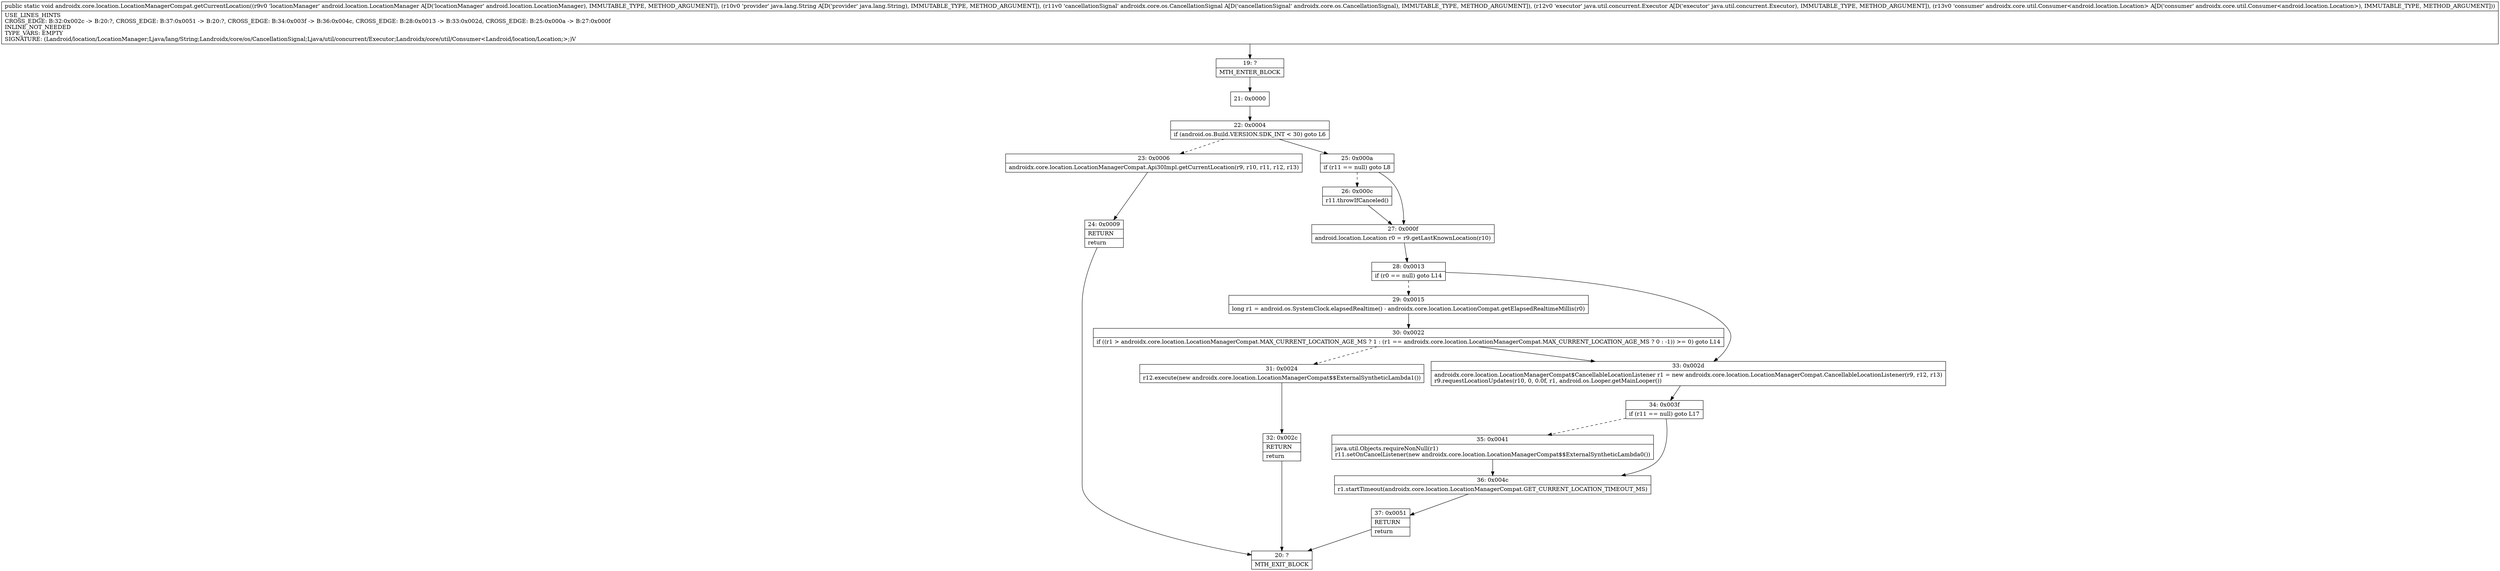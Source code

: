 digraph "CFG forandroidx.core.location.LocationManagerCompat.getCurrentLocation(Landroid\/location\/LocationManager;Ljava\/lang\/String;Landroidx\/core\/os\/CancellationSignal;Ljava\/util\/concurrent\/Executor;Landroidx\/core\/util\/Consumer;)V" {
Node_19 [shape=record,label="{19\:\ ?|MTH_ENTER_BLOCK\l}"];
Node_21 [shape=record,label="{21\:\ 0x0000}"];
Node_22 [shape=record,label="{22\:\ 0x0004|if (android.os.Build.VERSION.SDK_INT \< 30) goto L6\l}"];
Node_23 [shape=record,label="{23\:\ 0x0006|androidx.core.location.LocationManagerCompat.Api30Impl.getCurrentLocation(r9, r10, r11, r12, r13)\l}"];
Node_24 [shape=record,label="{24\:\ 0x0009|RETURN\l|return\l}"];
Node_20 [shape=record,label="{20\:\ ?|MTH_EXIT_BLOCK\l}"];
Node_25 [shape=record,label="{25\:\ 0x000a|if (r11 == null) goto L8\l}"];
Node_26 [shape=record,label="{26\:\ 0x000c|r11.throwIfCanceled()\l}"];
Node_27 [shape=record,label="{27\:\ 0x000f|android.location.Location r0 = r9.getLastKnownLocation(r10)\l}"];
Node_28 [shape=record,label="{28\:\ 0x0013|if (r0 == null) goto L14\l}"];
Node_29 [shape=record,label="{29\:\ 0x0015|long r1 = android.os.SystemClock.elapsedRealtime() \- androidx.core.location.LocationCompat.getElapsedRealtimeMillis(r0)\l}"];
Node_30 [shape=record,label="{30\:\ 0x0022|if ((r1 \> androidx.core.location.LocationManagerCompat.MAX_CURRENT_LOCATION_AGE_MS ? 1 : (r1 == androidx.core.location.LocationManagerCompat.MAX_CURRENT_LOCATION_AGE_MS ? 0 : \-1)) \>= 0) goto L14\l}"];
Node_31 [shape=record,label="{31\:\ 0x0024|r12.execute(new androidx.core.location.LocationManagerCompat$$ExternalSyntheticLambda1())\l}"];
Node_32 [shape=record,label="{32\:\ 0x002c|RETURN\l|return\l}"];
Node_33 [shape=record,label="{33\:\ 0x002d|androidx.core.location.LocationManagerCompat$CancellableLocationListener r1 = new androidx.core.location.LocationManagerCompat.CancellableLocationListener(r9, r12, r13)\lr9.requestLocationUpdates(r10, 0, 0.0f, r1, android.os.Looper.getMainLooper())\l}"];
Node_34 [shape=record,label="{34\:\ 0x003f|if (r11 == null) goto L17\l}"];
Node_35 [shape=record,label="{35\:\ 0x0041|java.util.Objects.requireNonNull(r1)\lr11.setOnCancelListener(new androidx.core.location.LocationManagerCompat$$ExternalSyntheticLambda0())\l}"];
Node_36 [shape=record,label="{36\:\ 0x004c|r1.startTimeout(androidx.core.location.LocationManagerCompat.GET_CURRENT_LOCATION_TIMEOUT_MS)\l}"];
Node_37 [shape=record,label="{37\:\ 0x0051|RETURN\l|return\l}"];
MethodNode[shape=record,label="{public static void androidx.core.location.LocationManagerCompat.getCurrentLocation((r9v0 'locationManager' android.location.LocationManager A[D('locationManager' android.location.LocationManager), IMMUTABLE_TYPE, METHOD_ARGUMENT]), (r10v0 'provider' java.lang.String A[D('provider' java.lang.String), IMMUTABLE_TYPE, METHOD_ARGUMENT]), (r11v0 'cancellationSignal' androidx.core.os.CancellationSignal A[D('cancellationSignal' androidx.core.os.CancellationSignal), IMMUTABLE_TYPE, METHOD_ARGUMENT]), (r12v0 'executor' java.util.concurrent.Executor A[D('executor' java.util.concurrent.Executor), IMMUTABLE_TYPE, METHOD_ARGUMENT]), (r13v0 'consumer' androidx.core.util.Consumer\<android.location.Location\> A[D('consumer' androidx.core.util.Consumer\<android.location.Location\>), IMMUTABLE_TYPE, METHOD_ARGUMENT]))  | USE_LINES_HINTS\lCROSS_EDGE: B:32:0x002c \-\> B:20:?, CROSS_EDGE: B:37:0x0051 \-\> B:20:?, CROSS_EDGE: B:34:0x003f \-\> B:36:0x004c, CROSS_EDGE: B:28:0x0013 \-\> B:33:0x002d, CROSS_EDGE: B:25:0x000a \-\> B:27:0x000f\lINLINE_NOT_NEEDED\lTYPE_VARS: EMPTY\lSIGNATURE: (Landroid\/location\/LocationManager;Ljava\/lang\/String;Landroidx\/core\/os\/CancellationSignal;Ljava\/util\/concurrent\/Executor;Landroidx\/core\/util\/Consumer\<Landroid\/location\/Location;\>;)V\l}"];
MethodNode -> Node_19;Node_19 -> Node_21;
Node_21 -> Node_22;
Node_22 -> Node_23[style=dashed];
Node_22 -> Node_25;
Node_23 -> Node_24;
Node_24 -> Node_20;
Node_25 -> Node_26[style=dashed];
Node_25 -> Node_27;
Node_26 -> Node_27;
Node_27 -> Node_28;
Node_28 -> Node_29[style=dashed];
Node_28 -> Node_33;
Node_29 -> Node_30;
Node_30 -> Node_31[style=dashed];
Node_30 -> Node_33;
Node_31 -> Node_32;
Node_32 -> Node_20;
Node_33 -> Node_34;
Node_34 -> Node_35[style=dashed];
Node_34 -> Node_36;
Node_35 -> Node_36;
Node_36 -> Node_37;
Node_37 -> Node_20;
}

